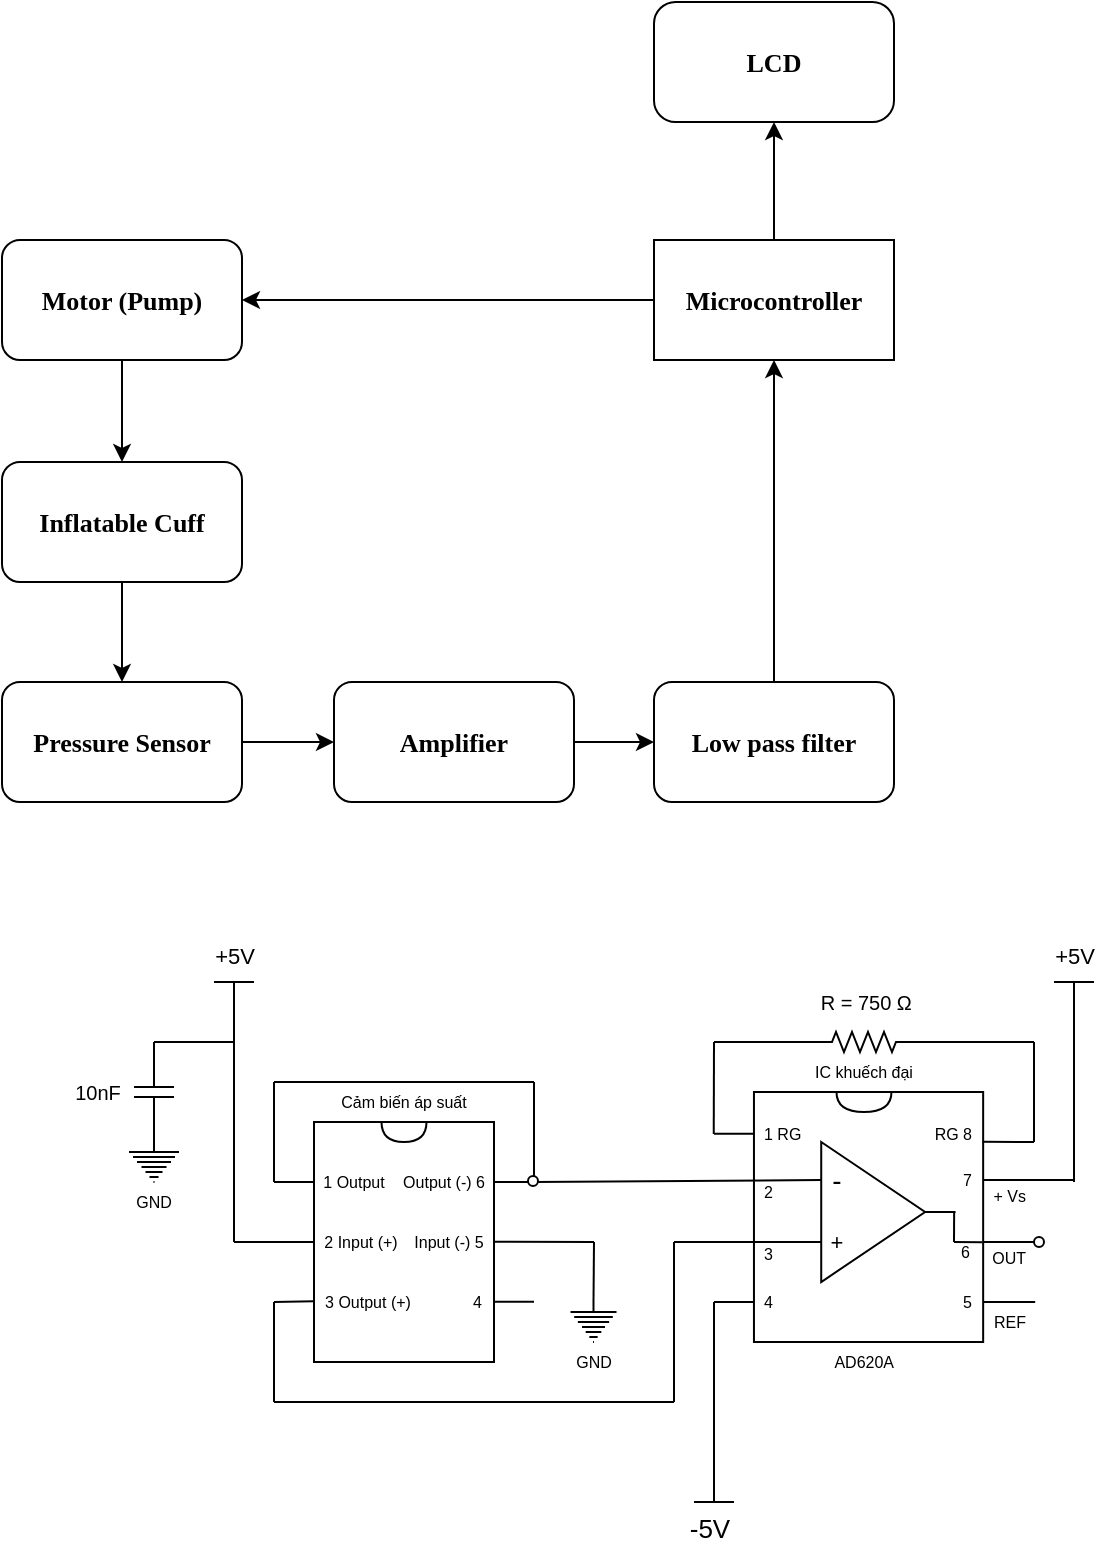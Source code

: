 <mxfile version="24.7.17">
  <diagram name="Trang-1" id="tAwK7vEB_AXHHvVhF-Iv">
    <mxGraphModel dx="71" dy="43" grid="1" gridSize="10" guides="1" tooltips="1" connect="1" arrows="1" fold="1" page="1" pageScale="1" pageWidth="827" pageHeight="1169" math="0" shadow="0">
      <root>
        <mxCell id="0" />
        <mxCell id="1" parent="0" />
        <mxCell id="p4qgPqZC_pqW0kyotKTF-17" value="" style="rounded=0;whiteSpace=wrap;html=1;direction=south;" vertex="1" parent="1">
          <mxGeometry x="200" y="720" width="90" height="120" as="geometry" />
        </mxCell>
        <mxCell id="p4qgPqZC_pqW0kyotKTF-10" style="edgeStyle=orthogonalEdgeStyle;rounded=0;orthogonalLoop=1;jettySize=auto;html=1;entryX=0.5;entryY=0;entryDx=0;entryDy=0;fontFamily=Times New Roman;fontSize=13;" edge="1" parent="1" source="p4qgPqZC_pqW0kyotKTF-1" target="p4qgPqZC_pqW0kyotKTF-2">
          <mxGeometry relative="1" as="geometry" />
        </mxCell>
        <mxCell id="p4qgPqZC_pqW0kyotKTF-1" value="&lt;p align=&quot;center&quot; class=&quot;MsoNormal&quot; style=&quot;font-size: 13px;&quot;&gt;&lt;b style=&quot;font-size: 13px;&quot;&gt;&lt;span lang=&quot;EN-US&quot; style=&quot;font-size: 13px;&quot;&gt;Motor (Pump)&lt;/span&gt;&lt;/b&gt;&lt;/p&gt;" style="rounded=1;whiteSpace=wrap;html=1;fontFamily=Times New Roman;fontSize=13;" vertex="1" parent="1">
          <mxGeometry x="44" y="279" width="120" height="60" as="geometry" />
        </mxCell>
        <mxCell id="p4qgPqZC_pqW0kyotKTF-11" style="edgeStyle=orthogonalEdgeStyle;rounded=0;orthogonalLoop=1;jettySize=auto;html=1;entryX=0.5;entryY=0;entryDx=0;entryDy=0;fontFamily=Times New Roman;fontSize=13;" edge="1" parent="1" source="p4qgPqZC_pqW0kyotKTF-2" target="p4qgPqZC_pqW0kyotKTF-3">
          <mxGeometry relative="1" as="geometry" />
        </mxCell>
        <mxCell id="p4qgPqZC_pqW0kyotKTF-2" value="&lt;p align=&quot;center&quot; class=&quot;MsoNormal&quot; style=&quot;font-size: 13px;&quot;&gt;&lt;b style=&quot;font-size: 13px;&quot;&gt;&lt;span lang=&quot;EN-US&quot; style=&quot;font-size: 13px;&quot;&gt;Inflatable Cuff&lt;/span&gt;&lt;/b&gt;&lt;/p&gt;" style="rounded=1;whiteSpace=wrap;html=1;fontFamily=Times New Roman;fontSize=13;" vertex="1" parent="1">
          <mxGeometry x="44" y="390" width="120" height="60" as="geometry" />
        </mxCell>
        <mxCell id="p4qgPqZC_pqW0kyotKTF-12" value="" style="edgeStyle=orthogonalEdgeStyle;rounded=0;orthogonalLoop=1;jettySize=auto;html=1;fontFamily=Times New Roman;fontSize=13;" edge="1" parent="1" source="p4qgPqZC_pqW0kyotKTF-3" target="p4qgPqZC_pqW0kyotKTF-4">
          <mxGeometry relative="1" as="geometry" />
        </mxCell>
        <mxCell id="p4qgPqZC_pqW0kyotKTF-3" value="&lt;p align=&quot;center&quot; class=&quot;MsoNormal&quot; style=&quot;font-size: 13px;&quot;&gt;&lt;b style=&quot;font-size: 13px;&quot;&gt;&lt;span lang=&quot;EN-US&quot; style=&quot;font-size: 13px;&quot;&gt;Pressure Sensor&lt;/span&gt;&lt;/b&gt;&lt;/p&gt;" style="rounded=1;whiteSpace=wrap;html=1;fontFamily=Times New Roman;fontSize=13;" vertex="1" parent="1">
          <mxGeometry x="44" y="500" width="120" height="60" as="geometry" />
        </mxCell>
        <mxCell id="p4qgPqZC_pqW0kyotKTF-13" value="" style="edgeStyle=orthogonalEdgeStyle;rounded=0;orthogonalLoop=1;jettySize=auto;html=1;fontFamily=Times New Roman;fontSize=13;" edge="1" parent="1" source="p4qgPqZC_pqW0kyotKTF-4" target="p4qgPqZC_pqW0kyotKTF-5">
          <mxGeometry relative="1" as="geometry" />
        </mxCell>
        <mxCell id="p4qgPqZC_pqW0kyotKTF-4" value="&lt;p align=&quot;center&quot; class=&quot;MsoNormal&quot; style=&quot;font-size: 13px;&quot;&gt;&lt;b style=&quot;font-size: 13px;&quot;&gt;&lt;span lang=&quot;EN-US&quot; style=&quot;font-size: 13px;&quot;&gt;Amplifier&lt;/span&gt;&lt;/b&gt;&lt;/p&gt;" style="rounded=1;whiteSpace=wrap;html=1;fontFamily=Times New Roman;fontSize=13;" vertex="1" parent="1">
          <mxGeometry x="210" y="500" width="120" height="60" as="geometry" />
        </mxCell>
        <mxCell id="p4qgPqZC_pqW0kyotKTF-14" style="edgeStyle=orthogonalEdgeStyle;rounded=0;orthogonalLoop=1;jettySize=auto;html=1;entryX=0.5;entryY=1;entryDx=0;entryDy=0;fontFamily=Times New Roman;fontSize=13;" edge="1" parent="1" source="p4qgPqZC_pqW0kyotKTF-5" target="p4qgPqZC_pqW0kyotKTF-6">
          <mxGeometry relative="1" as="geometry">
            <mxPoint x="430" y="350" as="targetPoint" />
          </mxGeometry>
        </mxCell>
        <mxCell id="p4qgPqZC_pqW0kyotKTF-5" value="&lt;p align=&quot;center&quot; class=&quot;MsoNormal&quot; style=&quot;font-size: 13px;&quot;&gt;&lt;b style=&quot;font-size: 13px;&quot;&gt;&lt;span lang=&quot;EN-US&quot; style=&quot;font-size: 13px;&quot;&gt;Low pass filter&lt;/span&gt;&lt;/b&gt;&lt;/p&gt;" style="rounded=1;whiteSpace=wrap;html=1;fontFamily=Times New Roman;fontSize=13;" vertex="1" parent="1">
          <mxGeometry x="370" y="500" width="120" height="60" as="geometry" />
        </mxCell>
        <mxCell id="p4qgPqZC_pqW0kyotKTF-8" value="" style="edgeStyle=orthogonalEdgeStyle;rounded=0;orthogonalLoop=1;jettySize=auto;html=1;fontFamily=Times New Roman;fontSize=13;" edge="1" parent="1" source="p4qgPqZC_pqW0kyotKTF-6" target="p4qgPqZC_pqW0kyotKTF-7">
          <mxGeometry relative="1" as="geometry" />
        </mxCell>
        <mxCell id="p4qgPqZC_pqW0kyotKTF-9" style="edgeStyle=orthogonalEdgeStyle;rounded=0;orthogonalLoop=1;jettySize=auto;html=1;entryX=1;entryY=0.5;entryDx=0;entryDy=0;fontFamily=Times New Roman;fontSize=13;" edge="1" parent="1" source="p4qgPqZC_pqW0kyotKTF-6" target="p4qgPqZC_pqW0kyotKTF-1">
          <mxGeometry relative="1" as="geometry" />
        </mxCell>
        <mxCell id="p4qgPqZC_pqW0kyotKTF-6" value="&lt;b style=&quot;font-size: 13px;&quot;&gt;&lt;span style=&quot;font-size: 13px; line-height: 107%;&quot; lang=&quot;EN-US&quot;&gt;Microcontroller&lt;/span&gt;&lt;/b&gt;" style="rounded=1;whiteSpace=wrap;html=1;arcSize=0;fontFamily=Times New Roman;fontSize=13;" vertex="1" parent="1">
          <mxGeometry x="370" y="279" width="120" height="60" as="geometry" />
        </mxCell>
        <mxCell id="p4qgPqZC_pqW0kyotKTF-7" value="&lt;p align=&quot;center&quot; class=&quot;MsoNormal&quot; style=&quot;font-size: 13px;&quot;&gt;&lt;b style=&quot;font-size: 13px;&quot;&gt;&lt;span lang=&quot;EN-US&quot; style=&quot;font-size: 13px;&quot;&gt;LCD&lt;/span&gt;&lt;/b&gt;&lt;/p&gt;" style="rounded=1;whiteSpace=wrap;html=1;arcSize=18;fontFamily=Times New Roman;fontSize=13;" vertex="1" parent="1">
          <mxGeometry x="370" y="160" width="120" height="60" as="geometry" />
        </mxCell>
        <mxCell id="p4qgPqZC_pqW0kyotKTF-21" value="" style="shape=or;whiteSpace=wrap;html=1;direction=south;" vertex="1" parent="1">
          <mxGeometry x="233.75" y="720" width="22.5" height="10" as="geometry" />
        </mxCell>
        <mxCell id="p4qgPqZC_pqW0kyotKTF-22" value="1 Output" style="text;strokeColor=none;align=center;fillColor=none;html=1;verticalAlign=middle;whiteSpace=wrap;rounded=0;fontSize=8;" vertex="1" parent="1">
          <mxGeometry x="200" y="740" width="40" height="20" as="geometry" />
        </mxCell>
        <mxCell id="p4qgPqZC_pqW0kyotKTF-23" value="2 Input (+)" style="text;strokeColor=none;align=center;fillColor=none;html=1;verticalAlign=middle;whiteSpace=wrap;rounded=0;fontSize=8;spacingLeft=-3;" vertex="1" parent="1">
          <mxGeometry x="200" y="770" width="50" height="20" as="geometry" />
        </mxCell>
        <mxCell id="p4qgPqZC_pqW0kyotKTF-24" value="3 Output (+)" style="text;strokeColor=none;align=center;fillColor=none;html=1;verticalAlign=middle;whiteSpace=wrap;rounded=0;fontSize=8;spacingLeft=4;" vertex="1" parent="1">
          <mxGeometry x="200" y="800" width="50" height="20" as="geometry" />
        </mxCell>
        <mxCell id="p4qgPqZC_pqW0kyotKTF-27" value="Output (-) 6" style="text;strokeColor=none;align=center;fillColor=none;html=1;verticalAlign=middle;whiteSpace=wrap;rounded=0;fontSize=8;spacingRight=-2;" vertex="1" parent="1">
          <mxGeometry x="239" y="740" width="50" height="20" as="geometry" />
        </mxCell>
        <mxCell id="p4qgPqZC_pqW0kyotKTF-28" value="Input (-) 5" style="text;strokeColor=none;align=center;fillColor=none;html=1;verticalAlign=middle;whiteSpace=wrap;rounded=0;fontSize=8;spacingRight=3;fontStyle=0" vertex="1" parent="1">
          <mxGeometry x="249" y="770" width="40" height="20" as="geometry" />
        </mxCell>
        <mxCell id="p4qgPqZC_pqW0kyotKTF-29" value="4" style="text;strokeColor=none;align=right;fillColor=none;html=1;verticalAlign=middle;whiteSpace=wrap;rounded=0;fontSize=8;spacingRight=3;spacingLeft=0;" vertex="1" parent="1">
          <mxGeometry x="249" y="800" width="40" height="20" as="geometry" />
        </mxCell>
        <mxCell id="p4qgPqZC_pqW0kyotKTF-33" value="" style="endArrow=none;html=1;rounded=0;entryX=0;entryY=0.5;entryDx=0;entryDy=0;" edge="1" parent="1" target="p4qgPqZC_pqW0kyotKTF-22">
          <mxGeometry width="50" height="50" relative="1" as="geometry">
            <mxPoint x="180" y="750" as="sourcePoint" />
            <mxPoint x="220" y="730" as="targetPoint" />
          </mxGeometry>
        </mxCell>
        <mxCell id="p4qgPqZC_pqW0kyotKTF-34" value="" style="endArrow=none;html=1;rounded=0;" edge="1" parent="1">
          <mxGeometry width="50" height="50" relative="1" as="geometry">
            <mxPoint x="180" y="750" as="sourcePoint" />
            <mxPoint x="180" y="700" as="targetPoint" />
          </mxGeometry>
        </mxCell>
        <mxCell id="p4qgPqZC_pqW0kyotKTF-35" value="" style="endArrow=none;html=1;rounded=0;" edge="1" parent="1">
          <mxGeometry width="50" height="50" relative="1" as="geometry">
            <mxPoint x="310" y="700" as="sourcePoint" />
            <mxPoint x="180" y="700" as="targetPoint" />
          </mxGeometry>
        </mxCell>
        <mxCell id="p4qgPqZC_pqW0kyotKTF-36" value="" style="endArrow=none;html=1;rounded=0;" edge="1" parent="1">
          <mxGeometry width="50" height="50" relative="1" as="geometry">
            <mxPoint x="310" y="750" as="sourcePoint" />
            <mxPoint x="310" y="700" as="targetPoint" />
          </mxGeometry>
        </mxCell>
        <mxCell id="p4qgPqZC_pqW0kyotKTF-37" value="" style="endArrow=none;html=1;rounded=0;exitX=0.25;exitY=0;exitDx=0;exitDy=0;" edge="1" parent="1" source="p4qgPqZC_pqW0kyotKTF-17">
          <mxGeometry width="50" height="50" relative="1" as="geometry">
            <mxPoint x="220" y="780" as="sourcePoint" />
            <mxPoint x="310" y="750" as="targetPoint" />
          </mxGeometry>
        </mxCell>
        <mxCell id="p4qgPqZC_pqW0kyotKTF-38" value="" style="endArrow=none;html=1;rounded=0;entryX=0;entryY=0.5;entryDx=0;entryDy=0;" edge="1" parent="1" target="p4qgPqZC_pqW0kyotKTF-23">
          <mxGeometry width="50" height="50" relative="1" as="geometry">
            <mxPoint x="160" y="780" as="sourcePoint" />
            <mxPoint x="270" y="730" as="targetPoint" />
          </mxGeometry>
        </mxCell>
        <mxCell id="p4qgPqZC_pqW0kyotKTF-39" value="" style="endArrow=none;html=1;rounded=0;" edge="1" parent="1">
          <mxGeometry width="50" height="50" relative="1" as="geometry">
            <mxPoint x="160" y="680" as="sourcePoint" />
            <mxPoint x="160" y="780" as="targetPoint" />
          </mxGeometry>
        </mxCell>
        <mxCell id="p4qgPqZC_pqW0kyotKTF-41" value="" style="pointerEvents=1;verticalLabelPosition=bottom;shadow=0;dashed=0;align=center;html=1;verticalAlign=top;shape=mxgraph.electrical.capacitors.capacitor_1;direction=south;" vertex="1" parent="1">
          <mxGeometry x="110" y="680" width="20" height="50" as="geometry" />
        </mxCell>
        <mxCell id="p4qgPqZC_pqW0kyotKTF-42" value="&lt;font style=&quot;font-size: 11px;&quot;&gt;+5V&lt;/font&gt;" style="verticalLabelPosition=top;verticalAlign=bottom;shape=mxgraph.electrical.signal_sources.vdd;shadow=0;dashed=0;align=center;strokeWidth=1;fontSize=24;html=1;flipV=1;" vertex="1" parent="1">
          <mxGeometry x="150" y="650" width="20" height="30" as="geometry" />
        </mxCell>
        <mxCell id="p4qgPqZC_pqW0kyotKTF-43" value="Cảm biến áp suất" style="text;strokeColor=none;align=center;fillColor=none;html=1;verticalAlign=middle;whiteSpace=wrap;rounded=0;fontSize=8;" vertex="1" parent="1">
          <mxGeometry x="208.13" y="700" width="73.75" height="20" as="geometry" />
        </mxCell>
        <mxCell id="p4qgPqZC_pqW0kyotKTF-47" value="" style="endArrow=none;html=1;rounded=0;entryX=0.5;entryY=0;entryDx=0;entryDy=0;entryPerimeter=0;" edge="1" parent="1" target="p4qgPqZC_pqW0kyotKTF-42">
          <mxGeometry width="50" height="50" relative="1" as="geometry">
            <mxPoint x="120" y="680" as="sourcePoint" />
            <mxPoint x="120" y="730" as="targetPoint" />
          </mxGeometry>
        </mxCell>
        <mxCell id="p4qgPqZC_pqW0kyotKTF-49" value="" style="pointerEvents=1;verticalLabelPosition=bottom;shadow=0;dashed=0;align=center;html=1;verticalAlign=top;shape=mxgraph.electrical.signal_sources.protective_earth;" vertex="1" parent="1">
          <mxGeometry x="107.5" y="730" width="25" height="20" as="geometry" />
        </mxCell>
        <mxCell id="p4qgPqZC_pqW0kyotKTF-50" value="GND" style="text;strokeColor=none;align=center;fillColor=none;html=1;verticalAlign=middle;whiteSpace=wrap;rounded=0;fontSize=8;" vertex="1" parent="1">
          <mxGeometry x="108.13" y="750" width="23.75" height="20" as="geometry" />
        </mxCell>
        <mxCell id="p4qgPqZC_pqW0kyotKTF-51" value="" style="endArrow=none;html=1;rounded=0;entryX=0;entryY=0.5;entryDx=0;entryDy=0;" edge="1" parent="1">
          <mxGeometry width="50" height="50" relative="1" as="geometry">
            <mxPoint x="180" y="810" as="sourcePoint" />
            <mxPoint x="200" y="809.62" as="targetPoint" />
          </mxGeometry>
        </mxCell>
        <mxCell id="p4qgPqZC_pqW0kyotKTF-52" value="" style="endArrow=none;html=1;rounded=0;" edge="1" parent="1">
          <mxGeometry width="50" height="50" relative="1" as="geometry">
            <mxPoint x="180" y="860" as="sourcePoint" />
            <mxPoint x="180" y="810" as="targetPoint" />
          </mxGeometry>
        </mxCell>
        <mxCell id="p4qgPqZC_pqW0kyotKTF-53" value="" style="endArrow=none;html=1;rounded=0;" edge="1" parent="1">
          <mxGeometry width="50" height="50" relative="1" as="geometry">
            <mxPoint x="380" y="860" as="sourcePoint" />
            <mxPoint x="180" y="860" as="targetPoint" />
          </mxGeometry>
        </mxCell>
        <mxCell id="p4qgPqZC_pqW0kyotKTF-56" value="" style="endArrow=none;html=1;rounded=0;exitX=0.25;exitY=0;exitDx=0;exitDy=0;" edge="1" parent="1">
          <mxGeometry width="50" height="50" relative="1" as="geometry">
            <mxPoint x="290" y="779.83" as="sourcePoint" />
            <mxPoint x="340" y="780" as="targetPoint" />
          </mxGeometry>
        </mxCell>
        <mxCell id="p4qgPqZC_pqW0kyotKTF-57" value="" style="endArrow=none;html=1;rounded=0;exitX=0.25;exitY=0;exitDx=0;exitDy=0;" edge="1" parent="1">
          <mxGeometry width="50" height="50" relative="1" as="geometry">
            <mxPoint x="290" y="809.83" as="sourcePoint" />
            <mxPoint x="310" y="809.83" as="targetPoint" />
          </mxGeometry>
        </mxCell>
        <mxCell id="p4qgPqZC_pqW0kyotKTF-59" value="" style="endArrow=none;html=1;rounded=0;exitX=0.5;exitY=0;exitDx=0;exitDy=0;exitPerimeter=0;" edge="1" parent="1" source="p4qgPqZC_pqW0kyotKTF-61">
          <mxGeometry width="50" height="50" relative="1" as="geometry">
            <mxPoint x="340" y="900" as="sourcePoint" />
            <mxPoint x="340" y="780" as="targetPoint" />
          </mxGeometry>
        </mxCell>
        <mxCell id="p4qgPqZC_pqW0kyotKTF-61" value="" style="pointerEvents=1;verticalLabelPosition=bottom;shadow=0;dashed=0;align=center;html=1;verticalAlign=top;shape=mxgraph.electrical.signal_sources.protective_earth;" vertex="1" parent="1">
          <mxGeometry x="328.25" y="810" width="23" height="20" as="geometry" />
        </mxCell>
        <mxCell id="p4qgPqZC_pqW0kyotKTF-62" value="GND" style="text;strokeColor=none;align=center;fillColor=none;html=1;verticalAlign=middle;whiteSpace=wrap;rounded=0;fontSize=8;" vertex="1" parent="1">
          <mxGeometry x="327.5" y="830" width="23.75" height="20" as="geometry" />
        </mxCell>
        <mxCell id="p4qgPqZC_pqW0kyotKTF-64" value="" style="endArrow=none;html=1;rounded=0;" edge="1" parent="1">
          <mxGeometry width="50" height="50" relative="1" as="geometry">
            <mxPoint x="380" y="860" as="sourcePoint" />
            <mxPoint x="380" y="780" as="targetPoint" />
          </mxGeometry>
        </mxCell>
        <mxCell id="p4qgPqZC_pqW0kyotKTF-68" value="IC khuếch đại" style="text;strokeColor=none;align=center;fillColor=none;html=1;verticalAlign=middle;whiteSpace=wrap;rounded=0;fontSize=8;" vertex="1" parent="1">
          <mxGeometry x="438.12" y="685" width="73.75" height="20" as="geometry" />
        </mxCell>
        <mxCell id="p4qgPqZC_pqW0kyotKTF-71" value="" style="group" vertex="1" connectable="0" parent="1">
          <mxGeometry x="419.98" y="710" width="114.6" height="120" as="geometry" />
        </mxCell>
        <mxCell id="p4qgPqZC_pqW0kyotKTF-66" value="" style="rounded=0;whiteSpace=wrap;html=1;direction=south;" vertex="1" parent="p4qgPqZC_pqW0kyotKTF-71">
          <mxGeometry y="-5" width="114.6" height="125" as="geometry" />
        </mxCell>
        <mxCell id="p4qgPqZC_pqW0kyotKTF-67" value="" style="shape=or;whiteSpace=wrap;html=1;direction=south;" vertex="1" parent="p4qgPqZC_pqW0kyotKTF-71">
          <mxGeometry x="41.258" y="-5" width="27.505" height="10" as="geometry" />
        </mxCell>
        <mxCell id="p4qgPqZC_pqW0kyotKTF-70" value="" style="triangle;whiteSpace=wrap;html=1;" vertex="1" parent="p4qgPqZC_pqW0kyotKTF-71">
          <mxGeometry x="33.629" y="20" width="51.942" height="70" as="geometry" />
        </mxCell>
        <mxCell id="p4qgPqZC_pqW0kyotKTF-65" value="" style="endArrow=none;html=1;rounded=0;entryX=0;entryY=0.296;entryDx=0;entryDy=0;entryPerimeter=0;" edge="1" parent="p4qgPqZC_pqW0kyotKTF-71">
          <mxGeometry width="50" height="50" relative="1" as="geometry">
            <mxPoint x="-39.98" y="70" as="sourcePoint" />
            <mxPoint x="33.617" y="70.02" as="targetPoint" />
          </mxGeometry>
        </mxCell>
        <mxCell id="p4qgPqZC_pqW0kyotKTF-73" value="&lt;font style=&quot;font-size: 14px;&quot;&gt;-&lt;/font&gt;" style="text;strokeColor=none;align=center;fillColor=none;html=1;verticalAlign=middle;whiteSpace=wrap;rounded=0;fontSize=14;strokeWidth=1;" vertex="1" parent="p4qgPqZC_pqW0kyotKTF-71">
          <mxGeometry x="33.629" y="29" width="15.268" height="20" as="geometry" />
        </mxCell>
        <mxCell id="p4qgPqZC_pqW0kyotKTF-74" value="&lt;font style=&quot;font-size: 11px;&quot;&gt;+&lt;/font&gt;" style="text;strokeColor=none;align=center;fillColor=none;html=1;verticalAlign=middle;whiteSpace=wrap;rounded=0;fontSize=11;" vertex="1" parent="p4qgPqZC_pqW0kyotKTF-71">
          <mxGeometry x="33.629" y="60" width="15.268" height="20" as="geometry" />
        </mxCell>
        <mxCell id="p4qgPqZC_pqW0kyotKTF-75" value="" style="endArrow=none;html=1;rounded=0;exitX=1;exitY=0.5;exitDx=0;exitDy=0;" edge="1" parent="p4qgPqZC_pqW0kyotKTF-71" source="p4qgPqZC_pqW0kyotKTF-70">
          <mxGeometry width="50" height="50" relative="1" as="geometry">
            <mxPoint x="88.571" y="55" as="sourcePoint" />
            <mxPoint x="100.808" y="55" as="targetPoint" />
          </mxGeometry>
        </mxCell>
        <mxCell id="p4qgPqZC_pqW0kyotKTF-76" value="1 RG" style="text;strokeColor=none;align=left;fillColor=none;html=1;verticalAlign=middle;whiteSpace=wrap;rounded=0;fontSize=8;spacingRight=-2;" vertex="1" parent="p4qgPqZC_pqW0kyotKTF-71">
          <mxGeometry x="3" y="6" width="21.1" height="20" as="geometry" />
        </mxCell>
        <mxCell id="p4qgPqZC_pqW0kyotKTF-78" value="2" style="text;strokeColor=none;align=left;fillColor=none;html=1;verticalAlign=middle;whiteSpace=wrap;rounded=0;fontSize=8;spacingRight=-2;" vertex="1" parent="p4qgPqZC_pqW0kyotKTF-71">
          <mxGeometry x="3" y="35" width="21.1" height="20" as="geometry" />
        </mxCell>
        <mxCell id="p4qgPqZC_pqW0kyotKTF-79" value="3" style="text;strokeColor=none;align=left;fillColor=none;html=1;verticalAlign=middle;whiteSpace=wrap;rounded=0;fontSize=8;spacingRight=-2;" vertex="1" parent="p4qgPqZC_pqW0kyotKTF-71">
          <mxGeometry x="3" y="66" width="21.1" height="20" as="geometry" />
        </mxCell>
        <mxCell id="p4qgPqZC_pqW0kyotKTF-80" value="4" style="text;strokeColor=none;align=left;fillColor=none;html=1;verticalAlign=middle;whiteSpace=wrap;rounded=0;fontSize=8;spacingRight=-2;" vertex="1" parent="p4qgPqZC_pqW0kyotKTF-71">
          <mxGeometry x="3" y="90" width="21.1" height="20" as="geometry" />
        </mxCell>
        <mxCell id="p4qgPqZC_pqW0kyotKTF-85" value="6" style="text;strokeColor=none;align=right;fillColor=none;html=1;verticalAlign=middle;whiteSpace=wrap;rounded=0;fontSize=8;spacingRight=-2;" vertex="1" parent="p4qgPqZC_pqW0kyotKTF-71">
          <mxGeometry x="86.57" y="65" width="21.1" height="20" as="geometry" />
        </mxCell>
        <mxCell id="p4qgPqZC_pqW0kyotKTF-126" value="" style="endArrow=none;html=1;rounded=0;" edge="1" parent="p4qgPqZC_pqW0kyotKTF-71">
          <mxGeometry width="50" height="50" relative="1" as="geometry">
            <mxPoint x="100.02" y="70" as="sourcePoint" />
            <mxPoint x="100.09" y="55" as="targetPoint" />
          </mxGeometry>
        </mxCell>
        <mxCell id="p4qgPqZC_pqW0kyotKTF-72" value="" style="endArrow=none;html=1;rounded=0;exitX=0.25;exitY=0;exitDx=0;exitDy=0;entryX=0;entryY=0.5;entryDx=0;entryDy=0;" edge="1" parent="1" target="p4qgPqZC_pqW0kyotKTF-73">
          <mxGeometry width="50" height="50" relative="1" as="geometry">
            <mxPoint x="310" y="750.0" as="sourcePoint" />
            <mxPoint x="450" y="750" as="targetPoint" />
          </mxGeometry>
        </mxCell>
        <mxCell id="p4qgPqZC_pqW0kyotKTF-86" value="7" style="text;strokeColor=none;align=right;fillColor=none;html=1;verticalAlign=middle;whiteSpace=wrap;rounded=0;fontSize=8;spacingRight=-2;" vertex="1" parent="1">
          <mxGeometry x="508" y="739" width="21.1" height="20" as="geometry" />
        </mxCell>
        <mxCell id="p4qgPqZC_pqW0kyotKTF-88" value="5" style="text;strokeColor=none;align=right;fillColor=none;html=1;verticalAlign=middle;whiteSpace=wrap;rounded=0;fontSize=8;spacingRight=-2;" vertex="1" parent="1">
          <mxGeometry x="508" y="800" width="21.1" height="20" as="geometry" />
        </mxCell>
        <mxCell id="p4qgPqZC_pqW0kyotKTF-87" value="RG 8" style="text;strokeColor=none;align=right;fillColor=none;html=1;verticalAlign=middle;whiteSpace=wrap;rounded=0;fontSize=8;spacingRight=-2;" vertex="1" parent="1">
          <mxGeometry x="508" y="716" width="21.1" height="20" as="geometry" />
        </mxCell>
        <mxCell id="p4qgPqZC_pqW0kyotKTF-89" value="" style="endArrow=none;html=1;rounded=0;" edge="1" parent="1">
          <mxGeometry width="50" height="50" relative="1" as="geometry">
            <mxPoint x="400" y="880" as="sourcePoint" />
            <mxPoint x="400" y="810" as="targetPoint" />
          </mxGeometry>
        </mxCell>
        <mxCell id="p4qgPqZC_pqW0kyotKTF-90" value="" style="endArrow=none;html=1;rounded=0;" edge="1" parent="1">
          <mxGeometry width="50" height="50" relative="1" as="geometry">
            <mxPoint x="400" y="810" as="sourcePoint" />
            <mxPoint x="420" y="810" as="targetPoint" />
          </mxGeometry>
        </mxCell>
        <mxCell id="p4qgPqZC_pqW0kyotKTF-91" value="" style="verticalLabelPosition=top;verticalAlign=bottom;shape=mxgraph.electrical.signal_sources.vdd;shadow=0;dashed=0;align=center;strokeWidth=1;fontSize=24;html=1;flipV=1;direction=west;" vertex="1" parent="1">
          <mxGeometry x="390" y="880" width="20" height="30" as="geometry" />
        </mxCell>
        <mxCell id="p4qgPqZC_pqW0kyotKTF-95" value="-5V" style="text;strokeColor=none;align=center;fillColor=none;html=1;verticalAlign=middle;whiteSpace=wrap;rounded=0;fontSize=13;" vertex="1" parent="1">
          <mxGeometry x="386.25" y="913" width="23.75" height="20" as="geometry" />
        </mxCell>
        <mxCell id="p4qgPqZC_pqW0kyotKTF-97" value="" style="endArrow=none;html=1;rounded=0;" edge="1" parent="1">
          <mxGeometry width="50" height="50" relative="1" as="geometry">
            <mxPoint x="399.98" y="725.87" as="sourcePoint" />
            <mxPoint x="419.98" y="725.87" as="targetPoint" />
          </mxGeometry>
        </mxCell>
        <mxCell id="p4qgPqZC_pqW0kyotKTF-98" value="" style="endArrow=none;html=1;rounded=0;" edge="1" parent="1">
          <mxGeometry width="50" height="50" relative="1" as="geometry">
            <mxPoint x="399.87" y="726" as="sourcePoint" />
            <mxPoint x="400" y="680" as="targetPoint" />
          </mxGeometry>
        </mxCell>
        <mxCell id="p4qgPqZC_pqW0kyotKTF-99" value="" style="endArrow=none;html=1;rounded=0;exitX=0.25;exitY=0;exitDx=0;exitDy=0;" edge="1" parent="1">
          <mxGeometry width="50" height="50" relative="1" as="geometry">
            <mxPoint x="399.998" y="680.0" as="sourcePoint" />
            <mxPoint x="450" y="680" as="targetPoint" />
          </mxGeometry>
        </mxCell>
        <mxCell id="p4qgPqZC_pqW0kyotKTF-100" value="" style="pointerEvents=1;verticalLabelPosition=bottom;shadow=0;dashed=0;align=center;html=1;verticalAlign=top;shape=mxgraph.electrical.resistors.resistor_2;" vertex="1" parent="1">
          <mxGeometry x="449.99" y="675" width="50" height="10" as="geometry" />
        </mxCell>
        <mxCell id="p4qgPqZC_pqW0kyotKTF-101" value="" style="endArrow=none;html=1;rounded=0;exitX=0.25;exitY=0;exitDx=0;exitDy=0;" edge="1" parent="1">
          <mxGeometry width="50" height="50" relative="1" as="geometry">
            <mxPoint x="499.988" y="680.0" as="sourcePoint" />
            <mxPoint x="560" y="680" as="targetPoint" />
          </mxGeometry>
        </mxCell>
        <mxCell id="p4qgPqZC_pqW0kyotKTF-102" value="" style="endArrow=none;html=1;rounded=0;" edge="1" parent="1">
          <mxGeometry width="50" height="50" relative="1" as="geometry">
            <mxPoint x="560" y="730" as="sourcePoint" />
            <mxPoint x="560" y="680" as="targetPoint" />
          </mxGeometry>
        </mxCell>
        <mxCell id="p4qgPqZC_pqW0kyotKTF-103" value="" style="endArrow=none;html=1;rounded=0;exitX=0.199;exitY=0.004;exitDx=0;exitDy=0;exitPerimeter=0;" edge="1" parent="1" source="p4qgPqZC_pqW0kyotKTF-66">
          <mxGeometry width="50" height="50" relative="1" as="geometry">
            <mxPoint x="540" y="729" as="sourcePoint" />
            <mxPoint x="560" y="730" as="targetPoint" />
          </mxGeometry>
        </mxCell>
        <mxCell id="p4qgPqZC_pqW0kyotKTF-106" value="" style="endArrow=none;html=1;rounded=0;exitX=0.199;exitY=0.004;exitDx=0;exitDy=0;exitPerimeter=0;" edge="1" parent="1">
          <mxGeometry width="50" height="50" relative="1" as="geometry">
            <mxPoint x="534.46" y="748.99" as="sourcePoint" />
            <mxPoint x="580" y="749" as="targetPoint" />
          </mxGeometry>
        </mxCell>
        <mxCell id="p4qgPqZC_pqW0kyotKTF-108" value="" style="endArrow=none;html=1;rounded=0;" edge="1" parent="1">
          <mxGeometry width="50" height="50" relative="1" as="geometry">
            <mxPoint x="580" y="750" as="sourcePoint" />
            <mxPoint x="580" y="660" as="targetPoint" />
          </mxGeometry>
        </mxCell>
        <mxCell id="p4qgPqZC_pqW0kyotKTF-111" value="&lt;font style=&quot;font-size: 11px;&quot;&gt;+5V&lt;/font&gt;" style="verticalLabelPosition=top;verticalAlign=bottom;shape=mxgraph.electrical.signal_sources.vdd;shadow=0;dashed=0;align=center;strokeWidth=1;fontSize=24;html=1;flipV=1;" vertex="1" parent="1">
          <mxGeometry x="570" y="650" width="20" height="30" as="geometry" />
        </mxCell>
        <mxCell id="p4qgPqZC_pqW0kyotKTF-112" value="" style="ellipse;whiteSpace=wrap;html=1;aspect=fixed;" vertex="1" parent="1">
          <mxGeometry x="300" y="880" as="geometry" />
        </mxCell>
        <mxCell id="p4qgPqZC_pqW0kyotKTF-113" value="" style="ellipse;whiteSpace=wrap;html=1;aspect=fixed;labelBackgroundColor=#000000;labelBorderColor=default;" vertex="1" parent="1">
          <mxGeometry x="307" y="747" width="5" height="5" as="geometry" />
        </mxCell>
        <mxCell id="p4qgPqZC_pqW0kyotKTF-114" value="" style="endArrow=none;html=1;rounded=0;exitX=0.199;exitY=0.004;exitDx=0;exitDy=0;exitPerimeter=0;" edge="1" parent="1">
          <mxGeometry width="50" height="50" relative="1" as="geometry">
            <mxPoint x="534.46" y="779.97" as="sourcePoint" />
            <mxPoint x="560.46" y="779.97" as="targetPoint" />
          </mxGeometry>
        </mxCell>
        <mxCell id="p4qgPqZC_pqW0kyotKTF-115" value="" style="ellipse;whiteSpace=wrap;html=1;aspect=fixed;labelBackgroundColor=#000000;labelBorderColor=default;" vertex="1" parent="1">
          <mxGeometry x="560" y="777.5" width="5" height="5" as="geometry" />
        </mxCell>
        <mxCell id="p4qgPqZC_pqW0kyotKTF-117" value="" style="endArrow=none;html=1;rounded=0;exitX=0.199;exitY=0.004;exitDx=0;exitDy=0;exitPerimeter=0;" edge="1" parent="1">
          <mxGeometry width="50" height="50" relative="1" as="geometry">
            <mxPoint x="534.58" y="810" as="sourcePoint" />
            <mxPoint x="560.58" y="810" as="targetPoint" />
          </mxGeometry>
        </mxCell>
        <mxCell id="p4qgPqZC_pqW0kyotKTF-118" value="+ Vs" style="text;strokeColor=none;align=right;fillColor=none;html=1;verticalAlign=middle;whiteSpace=wrap;rounded=0;fontSize=8;spacingRight=-2;" vertex="1" parent="1">
          <mxGeometry x="534.58" y="747" width="21.1" height="20" as="geometry" />
        </mxCell>
        <mxCell id="p4qgPqZC_pqW0kyotKTF-119" value="OUT" style="text;strokeColor=none;align=right;fillColor=none;html=1;verticalAlign=middle;whiteSpace=wrap;rounded=0;fontSize=8;spacingRight=-2;" vertex="1" parent="1">
          <mxGeometry x="534.58" y="777.5" width="21.1" height="20" as="geometry" />
        </mxCell>
        <mxCell id="p4qgPqZC_pqW0kyotKTF-120" value="REF" style="text;strokeColor=none;align=right;fillColor=none;html=1;verticalAlign=middle;whiteSpace=wrap;rounded=0;fontSize=8;spacingRight=-2;" vertex="1" parent="1">
          <mxGeometry x="534.58" y="810" width="21.1" height="20" as="geometry" />
        </mxCell>
        <mxCell id="p4qgPqZC_pqW0kyotKTF-121" value="AD620A" style="text;strokeColor=none;align=right;fillColor=none;html=1;verticalAlign=middle;whiteSpace=wrap;rounded=0;fontSize=8;spacingRight=-2;" vertex="1" parent="1">
          <mxGeometry x="459.99" y="830" width="30" height="20" as="geometry" />
        </mxCell>
        <mxCell id="p4qgPqZC_pqW0kyotKTF-122" value="10nF" style="text;strokeColor=none;align=center;fillColor=none;html=1;verticalAlign=middle;whiteSpace=wrap;rounded=0;fontSize=10;" vertex="1" parent="1">
          <mxGeometry x="80" y="695" width="23.75" height="20" as="geometry" />
        </mxCell>
        <mxCell id="p4qgPqZC_pqW0kyotKTF-123" value="R = 750 Ω&amp;nbsp;" style="text;strokeColor=none;align=center;fillColor=none;html=1;verticalAlign=middle;whiteSpace=wrap;rounded=0;fontSize=10;" vertex="1" parent="1">
          <mxGeometry x="448.84" y="650" width="56.88" height="20" as="geometry" />
        </mxCell>
        <mxCell id="p4qgPqZC_pqW0kyotKTF-124" value="" style="endArrow=none;html=1;rounded=0;entryX=0.601;entryY=0.003;entryDx=0;entryDy=0;entryPerimeter=0;exitX=0.637;exitY=0.25;exitDx=0;exitDy=0;exitPerimeter=0;" edge="1" parent="1" source="p4qgPqZC_pqW0kyotKTF-85">
          <mxGeometry width="50" height="50" relative="1" as="geometry">
            <mxPoint x="520" y="780" as="sourcePoint" />
            <mxPoint x="534.236" y="780.125" as="targetPoint" />
          </mxGeometry>
        </mxCell>
      </root>
    </mxGraphModel>
  </diagram>
</mxfile>
